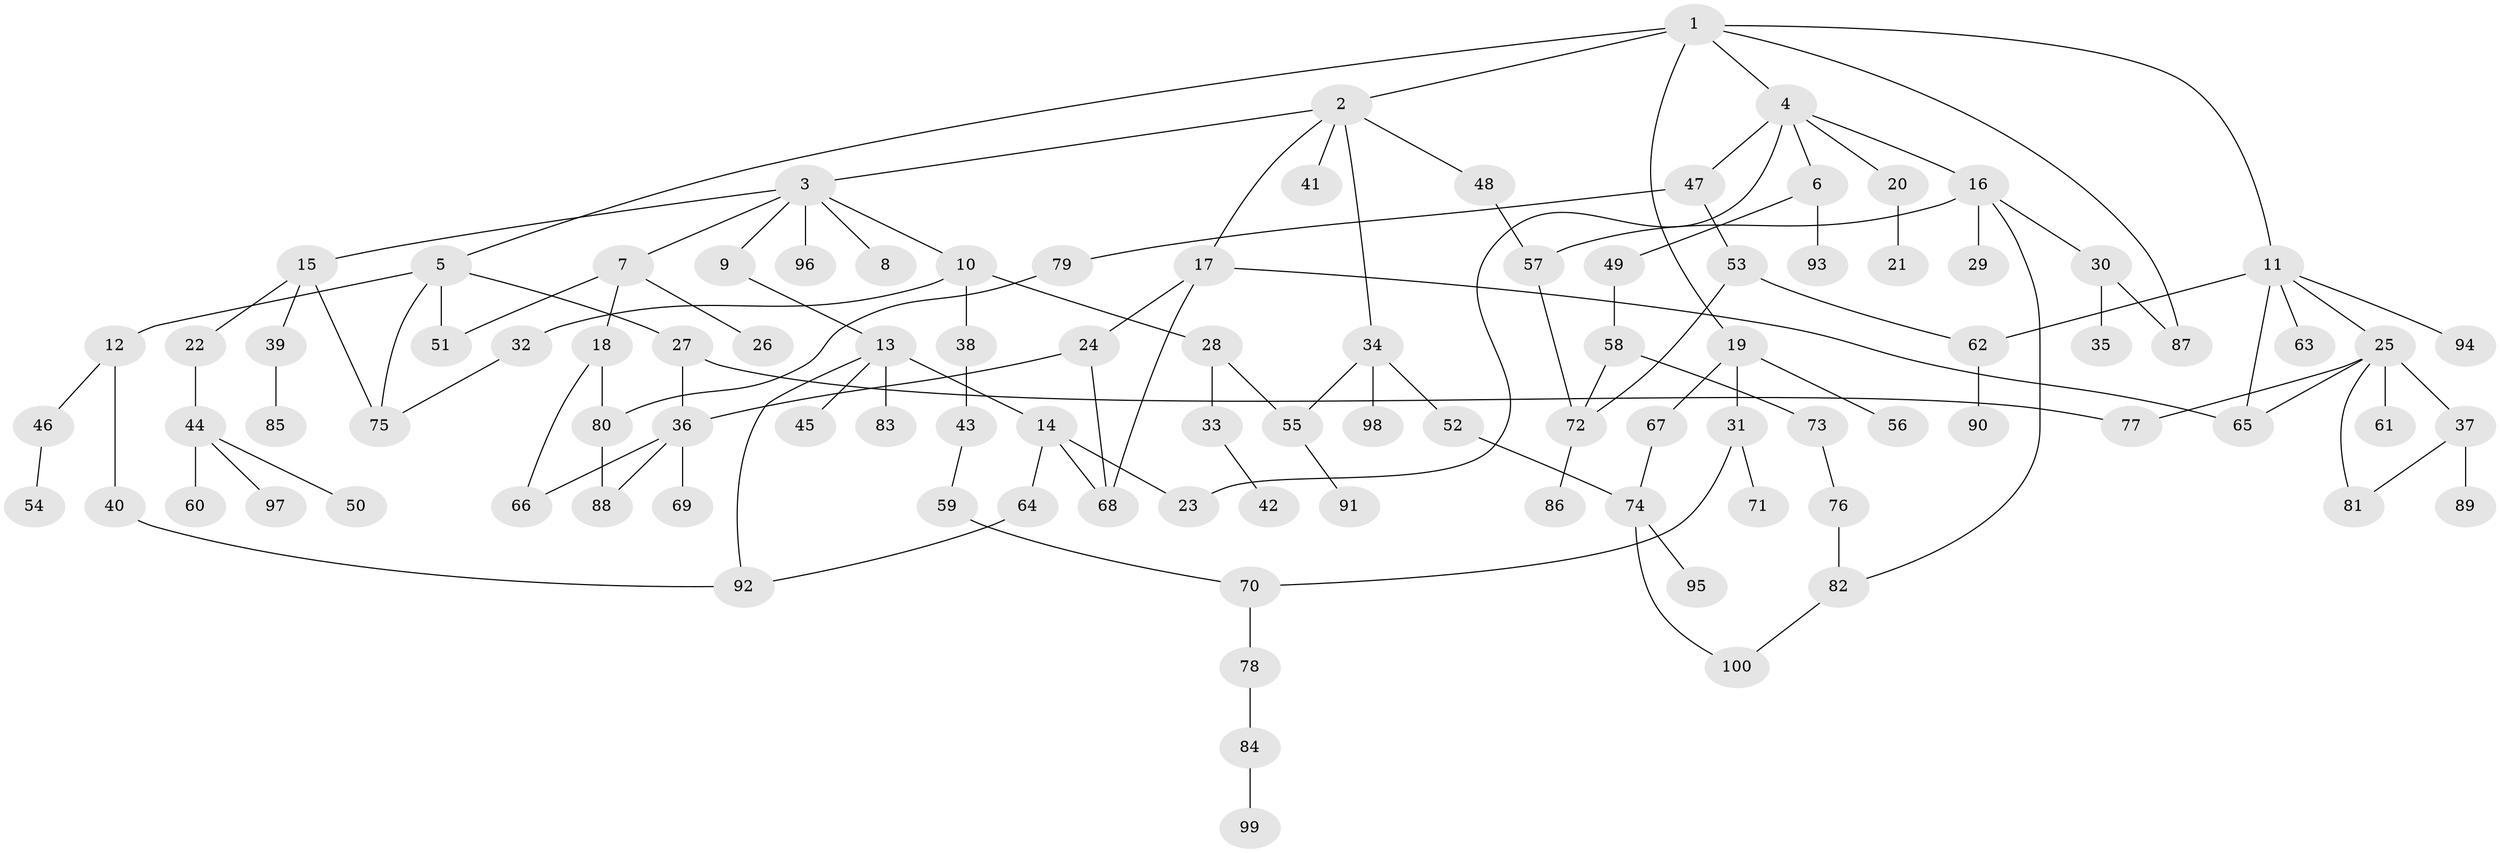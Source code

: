 // Generated by graph-tools (version 1.1) at 2025/11/02/21/25 10:11:06]
// undirected, 100 vertices, 125 edges
graph export_dot {
graph [start="1"]
  node [color=gray90,style=filled];
  1;
  2;
  3;
  4;
  5;
  6;
  7;
  8;
  9;
  10;
  11;
  12;
  13;
  14;
  15;
  16;
  17;
  18;
  19;
  20;
  21;
  22;
  23;
  24;
  25;
  26;
  27;
  28;
  29;
  30;
  31;
  32;
  33;
  34;
  35;
  36;
  37;
  38;
  39;
  40;
  41;
  42;
  43;
  44;
  45;
  46;
  47;
  48;
  49;
  50;
  51;
  52;
  53;
  54;
  55;
  56;
  57;
  58;
  59;
  60;
  61;
  62;
  63;
  64;
  65;
  66;
  67;
  68;
  69;
  70;
  71;
  72;
  73;
  74;
  75;
  76;
  77;
  78;
  79;
  80;
  81;
  82;
  83;
  84;
  85;
  86;
  87;
  88;
  89;
  90;
  91;
  92;
  93;
  94;
  95;
  96;
  97;
  98;
  99;
  100;
  1 -- 2;
  1 -- 4;
  1 -- 5;
  1 -- 11;
  1 -- 19;
  1 -- 87;
  2 -- 3;
  2 -- 17;
  2 -- 34;
  2 -- 41;
  2 -- 48;
  3 -- 7;
  3 -- 8;
  3 -- 9;
  3 -- 10;
  3 -- 15;
  3 -- 96;
  4 -- 6;
  4 -- 16;
  4 -- 20;
  4 -- 23;
  4 -- 47;
  5 -- 12;
  5 -- 27;
  5 -- 51;
  5 -- 75;
  6 -- 49;
  6 -- 93;
  7 -- 18;
  7 -- 26;
  7 -- 51;
  9 -- 13;
  10 -- 28;
  10 -- 32;
  10 -- 38;
  11 -- 25;
  11 -- 62;
  11 -- 63;
  11 -- 94;
  11 -- 65;
  12 -- 40;
  12 -- 46;
  13 -- 14;
  13 -- 45;
  13 -- 83;
  13 -- 92;
  14 -- 64;
  14 -- 68;
  14 -- 23;
  15 -- 22;
  15 -- 39;
  15 -- 75;
  16 -- 29;
  16 -- 30;
  16 -- 57;
  16 -- 82;
  17 -- 24;
  17 -- 68;
  17 -- 65;
  18 -- 66;
  18 -- 80;
  19 -- 31;
  19 -- 56;
  19 -- 67;
  20 -- 21;
  22 -- 44;
  24 -- 36;
  24 -- 68;
  25 -- 37;
  25 -- 61;
  25 -- 65;
  25 -- 77;
  25 -- 81;
  27 -- 36;
  27 -- 77;
  28 -- 33;
  28 -- 55;
  30 -- 35;
  30 -- 87;
  31 -- 71;
  31 -- 70;
  32 -- 75;
  33 -- 42;
  34 -- 52;
  34 -- 98;
  34 -- 55;
  36 -- 66;
  36 -- 69;
  36 -- 88;
  37 -- 81;
  37 -- 89;
  38 -- 43;
  39 -- 85;
  40 -- 92;
  43 -- 59;
  44 -- 50;
  44 -- 60;
  44 -- 97;
  46 -- 54;
  47 -- 53;
  47 -- 79;
  48 -- 57;
  49 -- 58;
  52 -- 74;
  53 -- 72;
  53 -- 62;
  55 -- 91;
  57 -- 72;
  58 -- 72;
  58 -- 73;
  59 -- 70;
  62 -- 90;
  64 -- 92;
  67 -- 74;
  70 -- 78;
  72 -- 86;
  73 -- 76;
  74 -- 95;
  74 -- 100;
  76 -- 82;
  78 -- 84;
  79 -- 80;
  80 -- 88;
  82 -- 100;
  84 -- 99;
}
